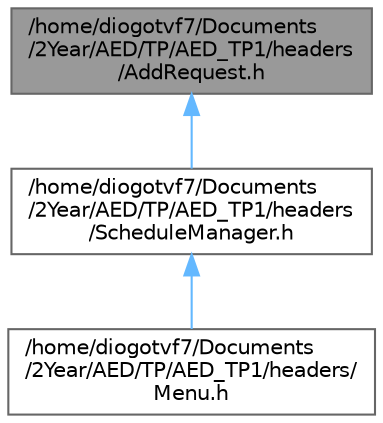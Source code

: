 digraph "/home/diogotvf7/Documents/2Year/AED/TP/AED_TP1/headers/AddRequest.h"
{
 // LATEX_PDF_SIZE
  bgcolor="transparent";
  edge [fontname=Helvetica,fontsize=10,labelfontname=Helvetica,labelfontsize=10];
  node [fontname=Helvetica,fontsize=10,shape=box,height=0.2,width=0.4];
  Node1 [label="/home/diogotvf7/Documents\l/2Year/AED/TP/AED_TP1/headers\l/AddRequest.h",height=0.2,width=0.4,color="gray40", fillcolor="grey60", style="filled", fontcolor="black",tooltip=" "];
  Node1 -> Node2 [dir="back",color="steelblue1",style="solid"];
  Node2 [label="/home/diogotvf7/Documents\l/2Year/AED/TP/AED_TP1/headers\l/ScheduleManager.h",height=0.2,width=0.4,color="grey40", fillcolor="white", style="filled",URL="$_schedule_manager_8h.html",tooltip=" "];
  Node2 -> Node3 [dir="back",color="steelblue1",style="solid"];
  Node3 [label="/home/diogotvf7/Documents\l/2Year/AED/TP/AED_TP1/headers/\lMenu.h",height=0.2,width=0.4,color="grey40", fillcolor="white", style="filled",URL="$_menu_8h.html",tooltip=" "];
}
